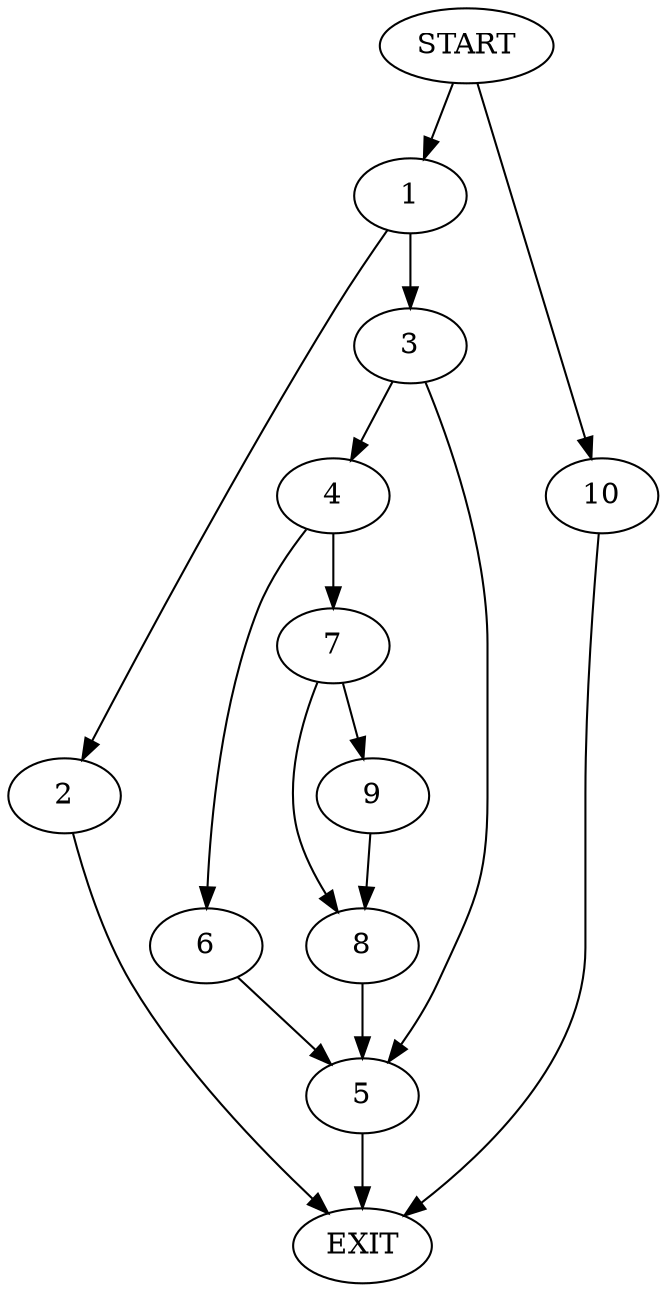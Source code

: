 digraph {
0 [label="START"]
11 [label="EXIT"]
0 -> 1
1 -> 2
1 -> 3
3 -> 4
3 -> 5
2 -> 11
4 -> 6
4 -> 7
5 -> 11
7 -> 8
7 -> 9
6 -> 5
8 -> 5
9 -> 8
0 -> 10
10 -> 11
}
